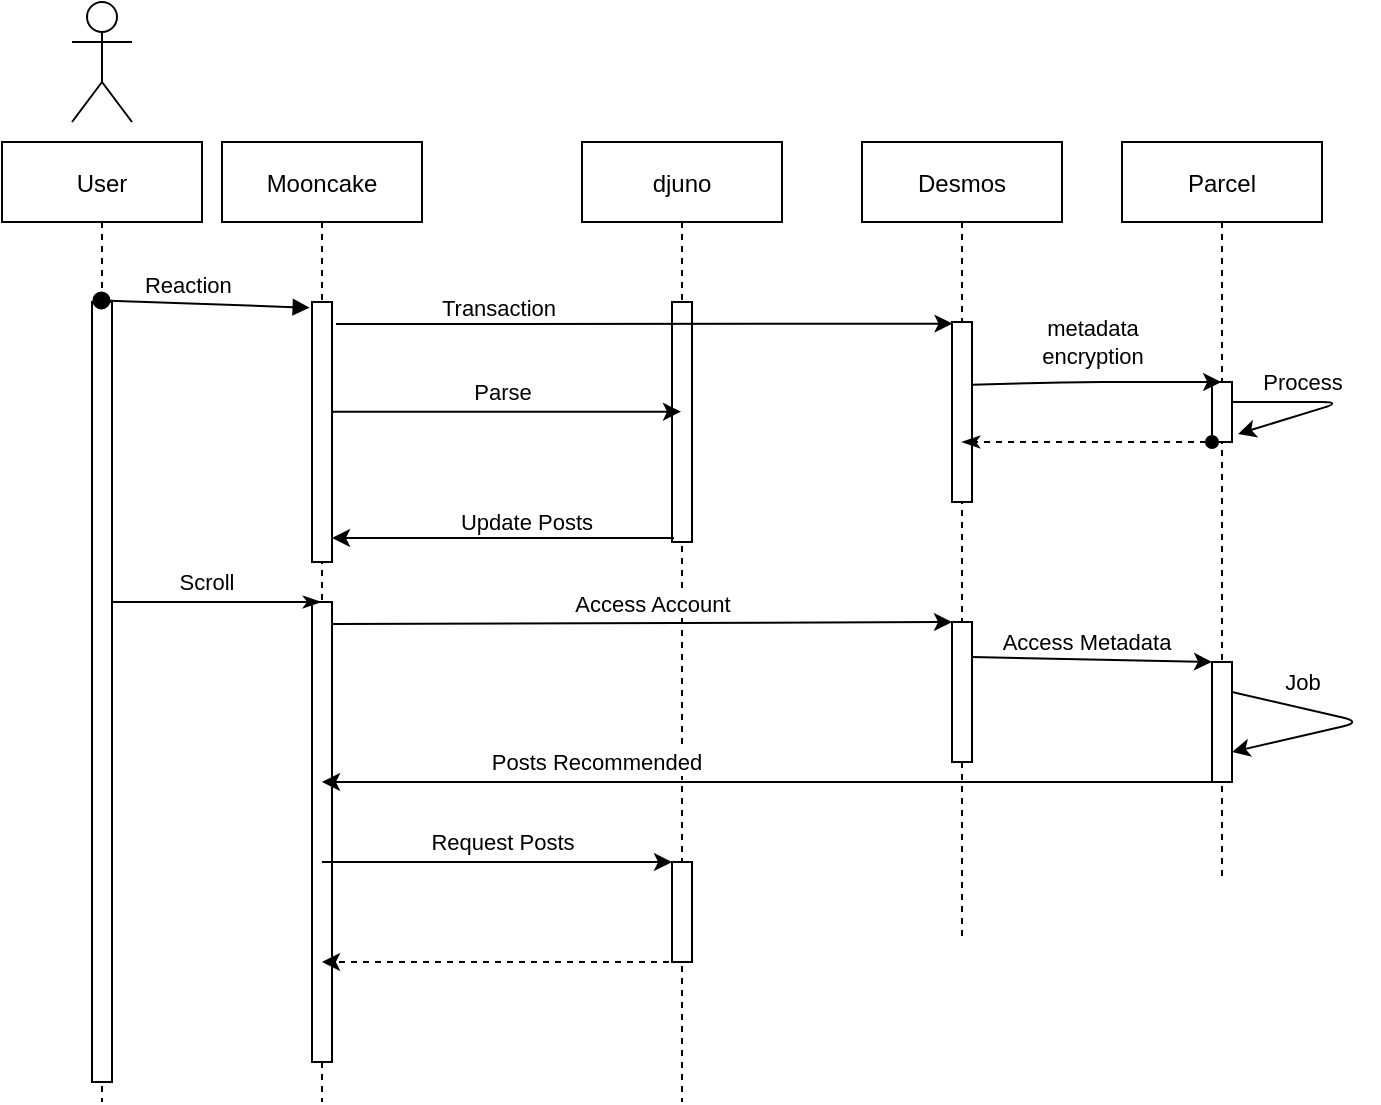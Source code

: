 <mxfile version="13.8.0" type="github">
  <diagram id="kgpKYQtTHZ0yAKxKKP6v" name="Page-1">
    <mxGraphModel dx="946" dy="614" grid="1" gridSize="10" guides="1" tooltips="1" connect="1" arrows="1" fold="1" page="1" pageScale="1" pageWidth="850" pageHeight="1100" math="0" shadow="0">
      <root>
        <mxCell id="0" />
        <mxCell id="1" parent="0" />
        <mxCell id="3nuBFxr9cyL0pnOWT2aG-1" value="Mooncake" style="shape=umlLifeline;perimeter=lifelinePerimeter;container=1;collapsible=0;recursiveResize=0;rounded=0;shadow=0;strokeWidth=1;" parent="1" vertex="1">
          <mxGeometry x="120" y="80" width="100" height="480" as="geometry" />
        </mxCell>
        <mxCell id="3nuBFxr9cyL0pnOWT2aG-2" value="" style="points=[];perimeter=orthogonalPerimeter;rounded=0;shadow=0;strokeWidth=1;" parent="3nuBFxr9cyL0pnOWT2aG-1" vertex="1">
          <mxGeometry x="45" y="80" width="10" height="130" as="geometry" />
        </mxCell>
        <mxCell id="G5kwNWp2M6isGWkbNR8L-33" value="" style="rounded=0;whiteSpace=wrap;html=1;" parent="3nuBFxr9cyL0pnOWT2aG-1" vertex="1">
          <mxGeometry x="45" y="230" width="10" height="230" as="geometry" />
        </mxCell>
        <mxCell id="3nuBFxr9cyL0pnOWT2aG-5" value="djuno" style="shape=umlLifeline;perimeter=lifelinePerimeter;container=1;collapsible=0;recursiveResize=0;rounded=0;shadow=0;strokeWidth=1;" parent="1" vertex="1">
          <mxGeometry x="300" y="80" width="100" height="480" as="geometry" />
        </mxCell>
        <mxCell id="3nuBFxr9cyL0pnOWT2aG-6" value="" style="points=[];perimeter=orthogonalPerimeter;rounded=0;shadow=0;strokeWidth=1;" parent="3nuBFxr9cyL0pnOWT2aG-5" vertex="1">
          <mxGeometry x="45" y="80" width="10" height="120" as="geometry" />
        </mxCell>
        <mxCell id="G5kwNWp2M6isGWkbNR8L-38" value="" style="rounded=0;whiteSpace=wrap;html=1;" parent="3nuBFxr9cyL0pnOWT2aG-5" vertex="1">
          <mxGeometry x="45" y="360" width="10" height="50" as="geometry" />
        </mxCell>
        <mxCell id="G5kwNWp2M6isGWkbNR8L-4" value="Parcel" style="shape=umlLifeline;perimeter=lifelinePerimeter;container=1;collapsible=0;recursiveResize=0;rounded=0;shadow=0;strokeWidth=1;" parent="1" vertex="1">
          <mxGeometry x="570" y="80" width="100" height="370" as="geometry" />
        </mxCell>
        <mxCell id="G5kwNWp2M6isGWkbNR8L-5" value="" style="points=[];perimeter=orthogonalPerimeter;rounded=0;shadow=0;strokeWidth=1;" parent="G5kwNWp2M6isGWkbNR8L-4" vertex="1">
          <mxGeometry x="45" y="120" width="10" height="30" as="geometry" />
        </mxCell>
        <mxCell id="G5kwNWp2M6isGWkbNR8L-34" value="" style="rounded=0;whiteSpace=wrap;html=1;" parent="G5kwNWp2M6isGWkbNR8L-4" vertex="1">
          <mxGeometry x="45" y="260" width="10" height="60" as="geometry" />
        </mxCell>
        <mxCell id="G5kwNWp2M6isGWkbNR8L-46" value="" style="endArrow=classic;html=1;exitX=1;exitY=0.25;exitDx=0;exitDy=0;entryX=1;entryY=0.75;entryDx=0;entryDy=0;" parent="G5kwNWp2M6isGWkbNR8L-4" source="G5kwNWp2M6isGWkbNR8L-34" target="G5kwNWp2M6isGWkbNR8L-34" edge="1">
          <mxGeometry width="50" height="50" relative="1" as="geometry">
            <mxPoint x="60" y="270" as="sourcePoint" />
            <mxPoint x="130" y="275" as="targetPoint" />
            <Array as="points">
              <mxPoint x="120" y="290" />
            </Array>
          </mxGeometry>
        </mxCell>
        <mxCell id="G5kwNWp2M6isGWkbNR8L-48" value="Job" style="edgeLabel;html=1;align=center;verticalAlign=middle;resizable=0;points=[];" parent="G5kwNWp2M6isGWkbNR8L-46" vertex="1" connectable="0">
          <mxGeometry x="-0.526" y="-1" relative="1" as="geometry">
            <mxPoint x="4.31" y="-13.11" as="offset" />
          </mxGeometry>
        </mxCell>
        <mxCell id="YN2jXhvPyiVH8HveL5Z5-2" value="" style="endArrow=classic;html=1;entryX=1.3;entryY=0.867;entryDx=0;entryDy=0;entryPerimeter=0;" edge="1" parent="G5kwNWp2M6isGWkbNR8L-4" target="G5kwNWp2M6isGWkbNR8L-5">
          <mxGeometry width="50" height="50" relative="1" as="geometry">
            <mxPoint x="55" y="130" as="sourcePoint" />
            <mxPoint x="140" y="110" as="targetPoint" />
            <Array as="points">
              <mxPoint x="110" y="130" />
            </Array>
          </mxGeometry>
        </mxCell>
        <mxCell id="YN2jXhvPyiVH8HveL5Z5-3" value="Process" style="edgeLabel;html=1;align=center;verticalAlign=middle;resizable=0;points=[];" vertex="1" connectable="0" parent="YN2jXhvPyiVH8HveL5Z5-2">
          <mxGeometry x="-0.452" y="-9" relative="1" as="geometry">
            <mxPoint x="5" y="-19" as="offset" />
          </mxGeometry>
        </mxCell>
        <mxCell id="G5kwNWp2M6isGWkbNR8L-7" value="" style="endArrow=classic;html=1;entryX=0.024;entryY=0.009;entryDx=0;entryDy=0;entryPerimeter=0;" parent="1" target="G5kwNWp2M6isGWkbNR8L-3" edge="1">
          <mxGeometry width="50" height="50" relative="1" as="geometry">
            <mxPoint x="177" y="171" as="sourcePoint" />
            <mxPoint x="480" y="170" as="targetPoint" />
          </mxGeometry>
        </mxCell>
        <mxCell id="G5kwNWp2M6isGWkbNR8L-8" value="Transaction" style="edgeLabel;html=1;align=center;verticalAlign=middle;resizable=0;points=[];" parent="G5kwNWp2M6isGWkbNR8L-7" vertex="1" connectable="0">
          <mxGeometry x="-0.475" relative="1" as="geometry">
            <mxPoint y="-7.74" as="offset" />
          </mxGeometry>
        </mxCell>
        <mxCell id="G5kwNWp2M6isGWkbNR8L-9" value="" style="endArrow=classic;html=1;exitX=0.99;exitY=0.026;exitDx=0;exitDy=0;exitPerimeter=0;" parent="1" edge="1">
          <mxGeometry width="50" height="50" relative="1" as="geometry">
            <mxPoint x="495.0" y="201.34" as="sourcePoint" />
            <mxPoint x="619.6" y="200" as="targetPoint" />
            <Array as="points">
              <mxPoint x="550.1" y="200" />
              <mxPoint x="570.1" y="200" />
            </Array>
          </mxGeometry>
        </mxCell>
        <mxCell id="G5kwNWp2M6isGWkbNR8L-13" value="metadata&lt;br&gt;encryption" style="edgeLabel;html=1;align=center;verticalAlign=middle;resizable=0;points=[];" parent="G5kwNWp2M6isGWkbNR8L-9" vertex="1" connectable="0">
          <mxGeometry x="0.026" y="1" relative="1" as="geometry">
            <mxPoint x="-3.86" y="-19" as="offset" />
          </mxGeometry>
        </mxCell>
        <mxCell id="G5kwNWp2M6isGWkbNR8L-16" value="" style="endArrow=classicThin;html=1;startArrow=oval;startFill=1;endFill=1;" parent="1" source="G5kwNWp2M6isGWkbNR8L-23" target="3nuBFxr9cyL0pnOWT2aG-1" edge="1">
          <mxGeometry width="50" height="50" relative="1" as="geometry">
            <mxPoint x="80" y="310" as="sourcePoint" />
            <mxPoint x="130" y="260" as="targetPoint" />
            <Array as="points">
              <mxPoint x="140" y="310" />
            </Array>
          </mxGeometry>
        </mxCell>
        <mxCell id="G5kwNWp2M6isGWkbNR8L-21" value="Scroll" style="edgeLabel;html=1;align=center;verticalAlign=middle;resizable=0;points=[];" parent="G5kwNWp2M6isGWkbNR8L-16" vertex="1" connectable="0">
          <mxGeometry x="0.211" y="-1" relative="1" as="geometry">
            <mxPoint x="-14.48" y="-11" as="offset" />
          </mxGeometry>
        </mxCell>
        <mxCell id="G5kwNWp2M6isGWkbNR8L-17" value="User&lt;br&gt;" style="shape=umlActor;verticalLabelPosition=bottom;verticalAlign=top;html=1;outlineConnect=0;" parent="1" vertex="1">
          <mxGeometry x="45" y="10" width="30" height="60" as="geometry" />
        </mxCell>
        <mxCell id="G5kwNWp2M6isGWkbNR8L-23" value="User" style="shape=umlLifeline;perimeter=lifelinePerimeter;container=1;collapsible=0;recursiveResize=0;rounded=0;shadow=0;strokeWidth=1;" parent="1" vertex="1">
          <mxGeometry x="10" y="80" width="100" height="480" as="geometry" />
        </mxCell>
        <mxCell id="G5kwNWp2M6isGWkbNR8L-24" value="" style="points=[];perimeter=orthogonalPerimeter;rounded=0;shadow=0;strokeWidth=1;" parent="G5kwNWp2M6isGWkbNR8L-23" vertex="1">
          <mxGeometry x="45" y="80" width="10" height="390" as="geometry" />
        </mxCell>
        <mxCell id="3nuBFxr9cyL0pnOWT2aG-3" value="Reaction" style="verticalAlign=bottom;startArrow=oval;endArrow=block;startSize=8;shadow=0;strokeWidth=1;entryX=-0.114;entryY=0.022;entryDx=0;entryDy=0;entryPerimeter=0;exitX=0.472;exitY=-0.002;exitDx=0;exitDy=0;exitPerimeter=0;" parent="1" source="G5kwNWp2M6isGWkbNR8L-24" target="3nuBFxr9cyL0pnOWT2aG-2" edge="1">
          <mxGeometry x="-0.167" relative="1" as="geometry">
            <mxPoint x="105" y="150" as="sourcePoint" />
            <mxPoint as="offset" />
          </mxGeometry>
        </mxCell>
        <mxCell id="G5kwNWp2M6isGWkbNR8L-2" value="Desmos" style="shape=umlLifeline;perimeter=lifelinePerimeter;container=1;collapsible=0;recursiveResize=0;rounded=0;shadow=0;strokeWidth=1;" parent="1" vertex="1">
          <mxGeometry x="440" y="80" width="100" height="400" as="geometry" />
        </mxCell>
        <mxCell id="G5kwNWp2M6isGWkbNR8L-3" value="" style="points=[];perimeter=orthogonalPerimeter;rounded=0;shadow=0;strokeWidth=1;" parent="G5kwNWp2M6isGWkbNR8L-2" vertex="1">
          <mxGeometry x="45" y="90" width="10" height="90" as="geometry" />
        </mxCell>
        <mxCell id="G5kwNWp2M6isGWkbNR8L-40" value="" style="rounded=0;whiteSpace=wrap;html=1;" parent="G5kwNWp2M6isGWkbNR8L-2" vertex="1">
          <mxGeometry x="45" y="240" width="10" height="70" as="geometry" />
        </mxCell>
        <mxCell id="G5kwNWp2M6isGWkbNR8L-25" value="" style="edgeStyle=orthogonalEdgeStyle;rounded=0;orthogonalLoop=1;jettySize=auto;html=1;startArrow=oval;startFill=1;endArrow=classicThin;endFill=1;dashed=1;" parent="1" source="G5kwNWp2M6isGWkbNR8L-5" target="G5kwNWp2M6isGWkbNR8L-2" edge="1">
          <mxGeometry relative="1" as="geometry">
            <Array as="points">
              <mxPoint x="600" y="230" />
              <mxPoint x="600" y="230" />
            </Array>
          </mxGeometry>
        </mxCell>
        <mxCell id="G5kwNWp2M6isGWkbNR8L-27" value="" style="endArrow=classic;html=1;exitX=0.99;exitY=0.422;exitDx=0;exitDy=0;exitPerimeter=0;" parent="1" source="3nuBFxr9cyL0pnOWT2aG-2" target="3nuBFxr9cyL0pnOWT2aG-5" edge="1">
          <mxGeometry width="50" height="50" relative="1" as="geometry">
            <mxPoint x="180" y="230" as="sourcePoint" />
            <mxPoint x="230" y="180" as="targetPoint" />
          </mxGeometry>
        </mxCell>
        <mxCell id="G5kwNWp2M6isGWkbNR8L-28" value="Parse" style="edgeLabel;html=1;align=center;verticalAlign=middle;resizable=0;points=[];" parent="G5kwNWp2M6isGWkbNR8L-27" vertex="1" connectable="0">
          <mxGeometry x="0.145" relative="1" as="geometry">
            <mxPoint x="-14.9" y="-10.18" as="offset" />
          </mxGeometry>
        </mxCell>
        <mxCell id="G5kwNWp2M6isGWkbNR8L-29" value="" style="endArrow=classic;html=1;" parent="1" target="3nuBFxr9cyL0pnOWT2aG-2" edge="1">
          <mxGeometry width="50" height="50" relative="1" as="geometry">
            <mxPoint x="346" y="278" as="sourcePoint" />
            <mxPoint x="370" y="230" as="targetPoint" />
          </mxGeometry>
        </mxCell>
        <mxCell id="G5kwNWp2M6isGWkbNR8L-30" value="Update Posts" style="edgeLabel;html=1;align=center;verticalAlign=middle;resizable=0;points=[];" parent="G5kwNWp2M6isGWkbNR8L-29" vertex="1" connectable="0">
          <mxGeometry x="-0.136" relative="1" as="geometry">
            <mxPoint y="-8" as="offset" />
          </mxGeometry>
        </mxCell>
        <mxCell id="G5kwNWp2M6isGWkbNR8L-31" value="" style="endArrow=classic;html=1;exitX=0.99;exitY=0.048;exitDx=0;exitDy=0;exitPerimeter=0;entryX=0;entryY=0;entryDx=0;entryDy=0;" parent="1" source="G5kwNWp2M6isGWkbNR8L-33" target="G5kwNWp2M6isGWkbNR8L-40" edge="1">
          <mxGeometry width="50" height="50" relative="1" as="geometry">
            <mxPoint x="180" y="330" as="sourcePoint" />
            <mxPoint x="610" y="330" as="targetPoint" />
          </mxGeometry>
        </mxCell>
        <mxCell id="G5kwNWp2M6isGWkbNR8L-32" value="Access Account" style="edgeLabel;html=1;align=center;verticalAlign=middle;resizable=0;points=[];" parent="G5kwNWp2M6isGWkbNR8L-31" vertex="1" connectable="0">
          <mxGeometry x="0.225" y="-1" relative="1" as="geometry">
            <mxPoint x="-29.66" y="-10.94" as="offset" />
          </mxGeometry>
        </mxCell>
        <mxCell id="G5kwNWp2M6isGWkbNR8L-35" value="" style="endArrow=classic;html=1;exitX=0;exitY=1;exitDx=0;exitDy=0;" parent="1" source="G5kwNWp2M6isGWkbNR8L-34" target="3nuBFxr9cyL0pnOWT2aG-1" edge="1">
          <mxGeometry width="50" height="50" relative="1" as="geometry">
            <mxPoint x="550" y="360" as="sourcePoint" />
            <mxPoint x="400" y="380" as="targetPoint" />
          </mxGeometry>
        </mxCell>
        <mxCell id="G5kwNWp2M6isGWkbNR8L-49" value="Posts Recommended" style="edgeLabel;html=1;align=center;verticalAlign=middle;resizable=0;points=[];" parent="G5kwNWp2M6isGWkbNR8L-35" vertex="1" connectable="0">
          <mxGeometry x="0.274" y="-1" relative="1" as="geometry">
            <mxPoint x="-24.48" y="-9" as="offset" />
          </mxGeometry>
        </mxCell>
        <mxCell id="G5kwNWp2M6isGWkbNR8L-42" value="" style="endArrow=classic;html=1;exitX=1;exitY=0.25;exitDx=0;exitDy=0;entryX=0;entryY=0;entryDx=0;entryDy=0;" parent="1" source="G5kwNWp2M6isGWkbNR8L-40" target="G5kwNWp2M6isGWkbNR8L-34" edge="1">
          <mxGeometry width="50" height="50" relative="1" as="geometry">
            <mxPoint x="500" y="330" as="sourcePoint" />
            <mxPoint x="550" y="280" as="targetPoint" />
          </mxGeometry>
        </mxCell>
        <mxCell id="G5kwNWp2M6isGWkbNR8L-45" value="Access Metadata" style="edgeLabel;html=1;align=center;verticalAlign=middle;resizable=0;points=[];" parent="G5kwNWp2M6isGWkbNR8L-42" vertex="1" connectable="0">
          <mxGeometry x="-0.049" y="2" relative="1" as="geometry">
            <mxPoint y="-6.69" as="offset" />
          </mxGeometry>
        </mxCell>
        <mxCell id="G5kwNWp2M6isGWkbNR8L-50" value="" style="endArrow=classic;html=1;entryX=0;entryY=0;entryDx=0;entryDy=0;" parent="1" source="3nuBFxr9cyL0pnOWT2aG-1" target="G5kwNWp2M6isGWkbNR8L-38" edge="1">
          <mxGeometry width="50" height="50" relative="1" as="geometry">
            <mxPoint x="190" y="440" as="sourcePoint" />
            <mxPoint x="230" y="390" as="targetPoint" />
          </mxGeometry>
        </mxCell>
        <mxCell id="G5kwNWp2M6isGWkbNR8L-51" value="Request Posts" style="edgeLabel;html=1;align=center;verticalAlign=middle;resizable=0;points=[];" parent="G5kwNWp2M6isGWkbNR8L-50" vertex="1" connectable="0">
          <mxGeometry x="0.087" y="-2" relative="1" as="geometry">
            <mxPoint x="-4.98" y="-12" as="offset" />
          </mxGeometry>
        </mxCell>
        <mxCell id="G5kwNWp2M6isGWkbNR8L-57" value="" style="endArrow=classic;html=1;dashed=1;" parent="1" source="3nuBFxr9cyL0pnOWT2aG-5" target="3nuBFxr9cyL0pnOWT2aG-1" edge="1">
          <mxGeometry width="50" height="50" relative="1" as="geometry">
            <mxPoint x="320" y="420" as="sourcePoint" />
            <mxPoint x="370" y="370" as="targetPoint" />
            <Array as="points">
              <mxPoint x="290" y="490" />
            </Array>
          </mxGeometry>
        </mxCell>
      </root>
    </mxGraphModel>
  </diagram>
</mxfile>
